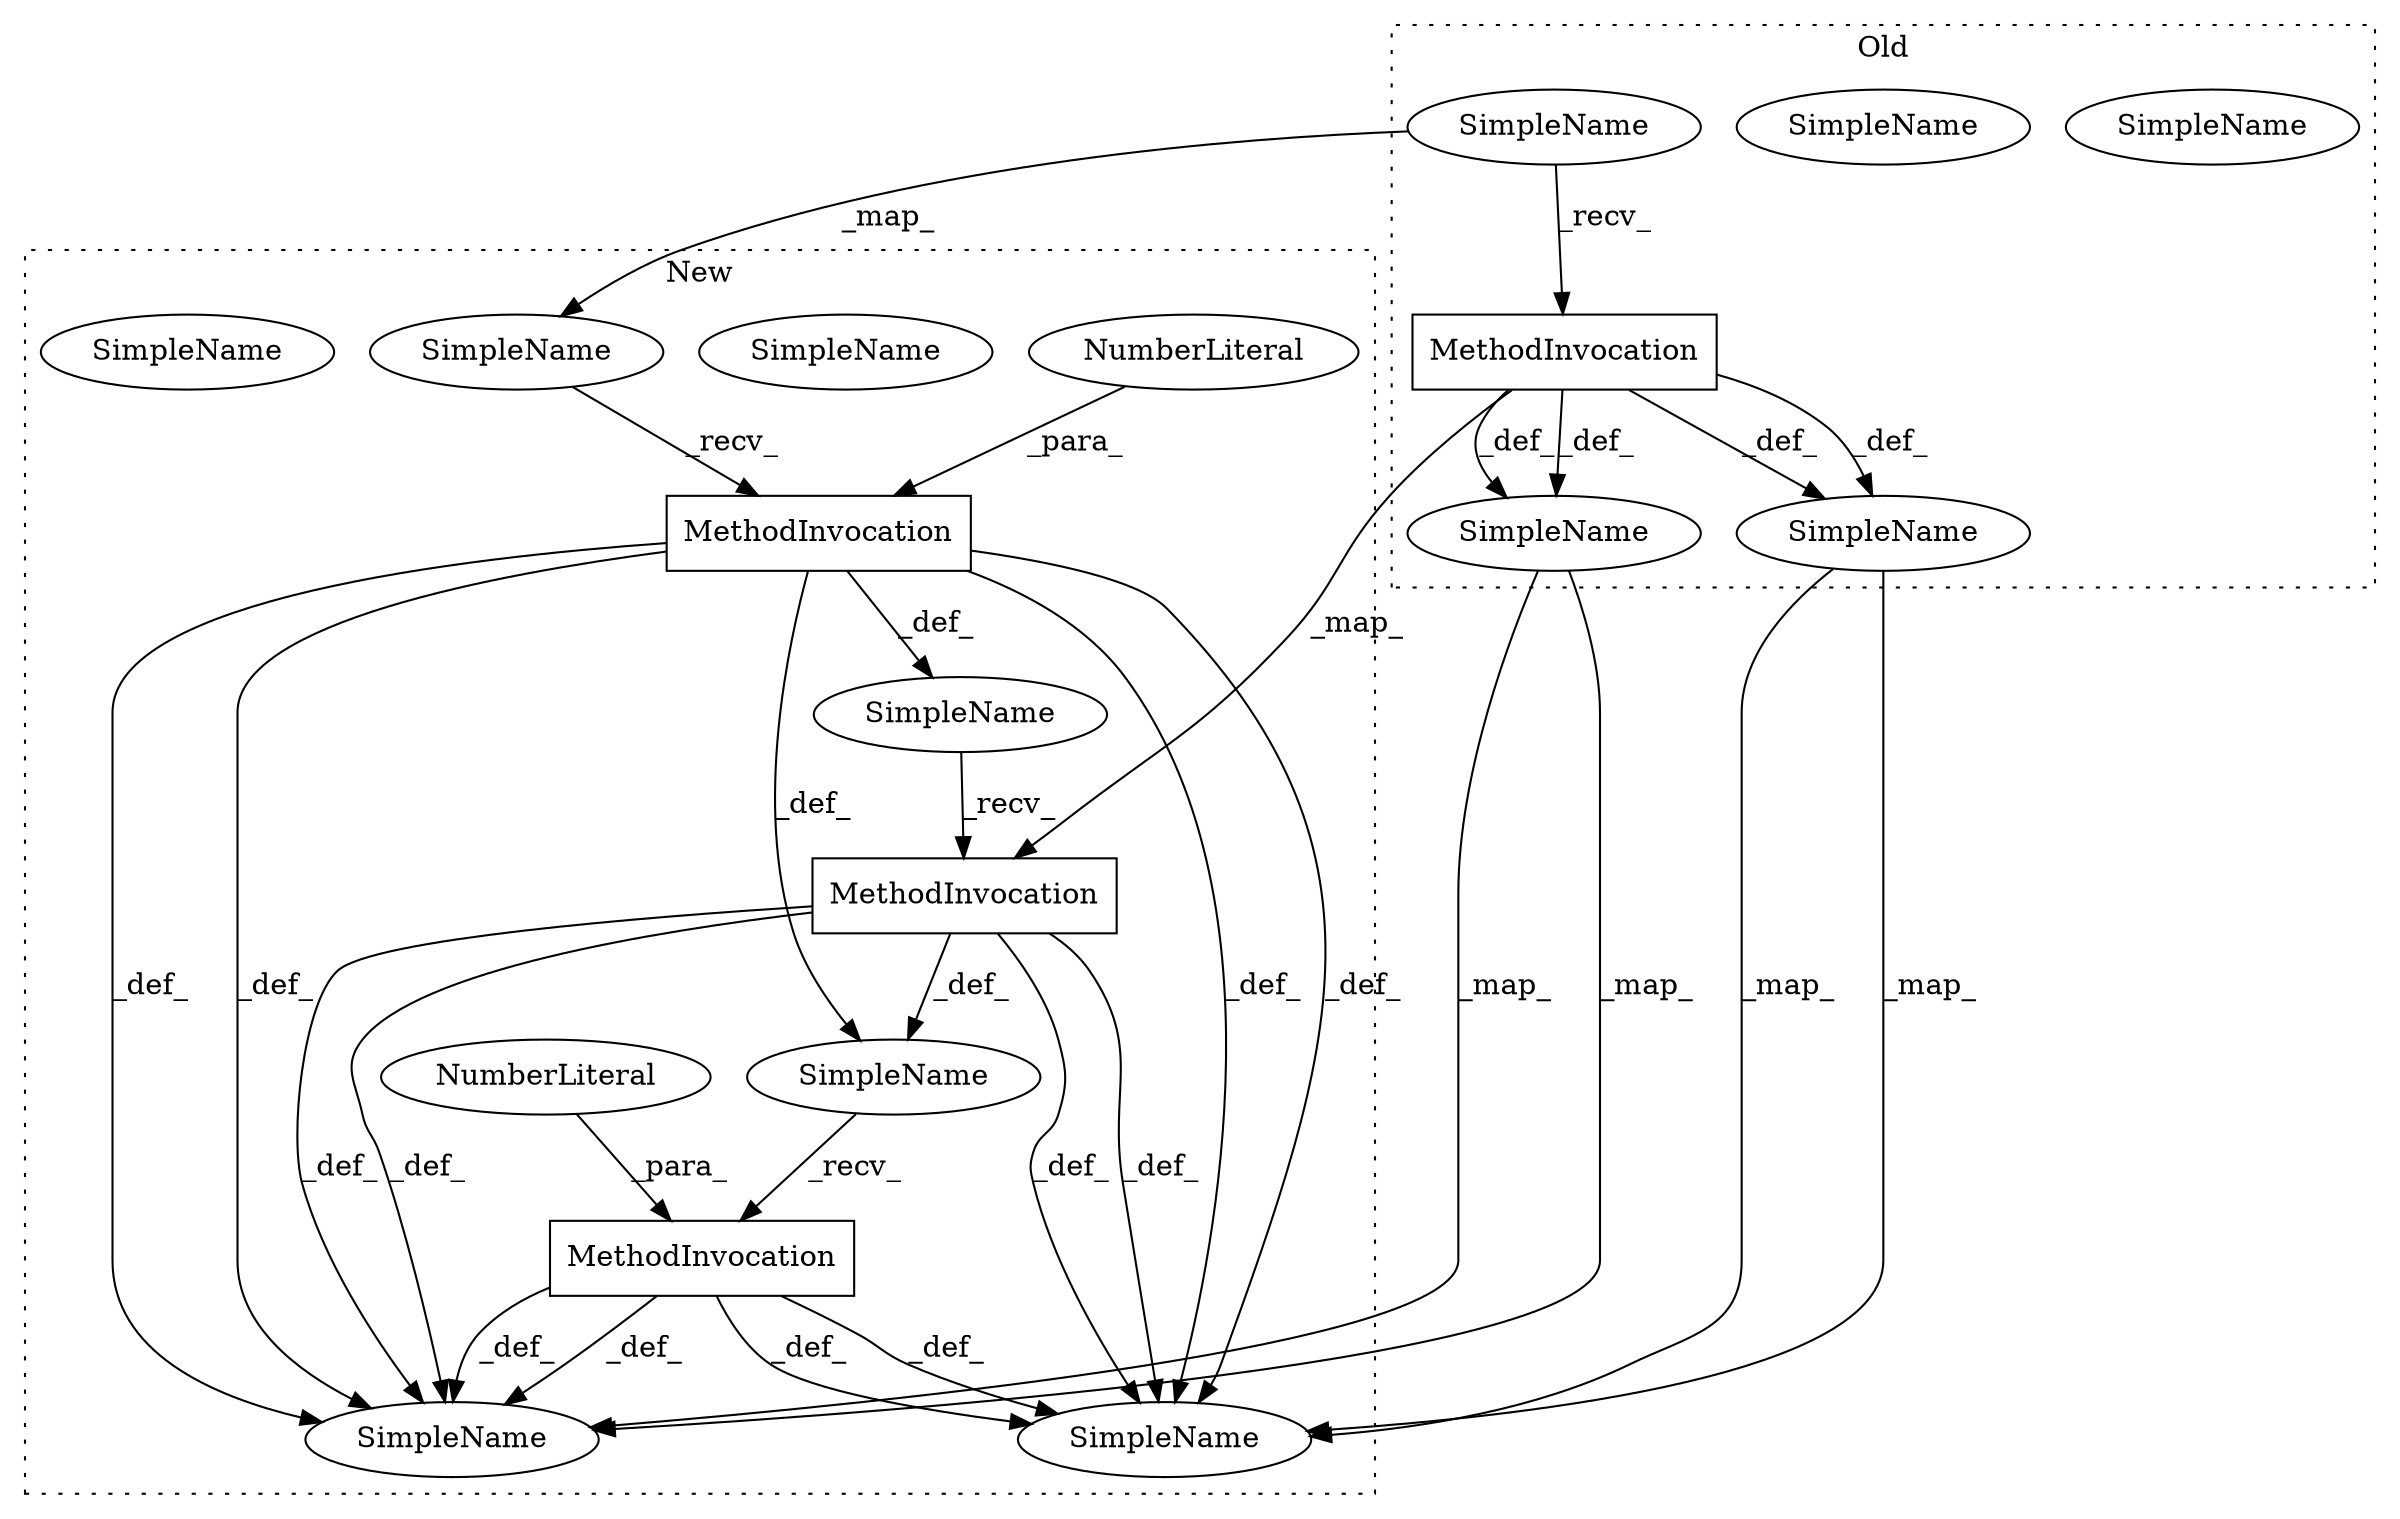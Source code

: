 digraph G {
subgraph cluster0 {
1 [label="MethodInvocation" a="32" s="904,917" l="9,1" shape="box"];
7 [label="SimpleName" a="42" s="2477" l="1" shape="ellipse"];
11 [label="SimpleName" a="42" s="1020" l="1" shape="ellipse"];
12 [label="SimpleName" a="42" s="1020" l="1" shape="ellipse"];
13 [label="SimpleName" a="42" s="2477" l="1" shape="ellipse"];
17 [label="SimpleName" a="42" s="902" l="1" shape="ellipse"];
label = "Old";
style="dotted";
}
subgraph cluster1 {
2 [label="MethodInvocation" a="32" s="917,930" l="9,1" shape="box"];
3 [label="MethodInvocation" a="32" s="904,915" l="10,1" shape="box"];
4 [label="MethodInvocation" a="32" s="932,941" l="8,1" shape="box"];
5 [label="NumberLiteral" a="34" s="914" l="1" shape="ellipse"];
6 [label="NumberLiteral" a="34" s="940" l="1" shape="ellipse"];
8 [label="SimpleName" a="42" s="2547" l="1" shape="ellipse"];
9 [label="SimpleName" a="42" s="2547" l="1" shape="ellipse"];
10 [label="SimpleName" a="42" s="902" l="1" shape="ellipse"];
14 [label="SimpleName" a="42" s="1044" l="1" shape="ellipse"];
15 [label="SimpleName" a="42" s="" l="" shape="ellipse"];
16 [label="SimpleName" a="42" s="1044" l="1" shape="ellipse"];
18 [label="SimpleName" a="42" s="" l="" shape="ellipse"];
label = "New";
style="dotted";
}
1 -> 13 [label="_def_"];
1 -> 2 [label="_map_"];
1 -> 13 [label="_def_"];
1 -> 11 [label="_def_"];
1 -> 11 [label="_def_"];
2 -> 15 [label="_def_"];
2 -> 9 [label="_def_"];
2 -> 16 [label="_def_"];
2 -> 9 [label="_def_"];
2 -> 16 [label="_def_"];
3 -> 18 [label="_def_"];
3 -> 16 [label="_def_"];
3 -> 15 [label="_def_"];
3 -> 9 [label="_def_"];
3 -> 9 [label="_def_"];
3 -> 16 [label="_def_"];
4 -> 9 [label="_def_"];
4 -> 16 [label="_def_"];
4 -> 9 [label="_def_"];
4 -> 16 [label="_def_"];
5 -> 3 [label="_para_"];
6 -> 4 [label="_para_"];
10 -> 3 [label="_recv_"];
11 -> 16 [label="_map_"];
11 -> 16 [label="_map_"];
13 -> 9 [label="_map_"];
13 -> 9 [label="_map_"];
15 -> 4 [label="_recv_"];
17 -> 1 [label="_recv_"];
17 -> 10 [label="_map_"];
18 -> 2 [label="_recv_"];
}